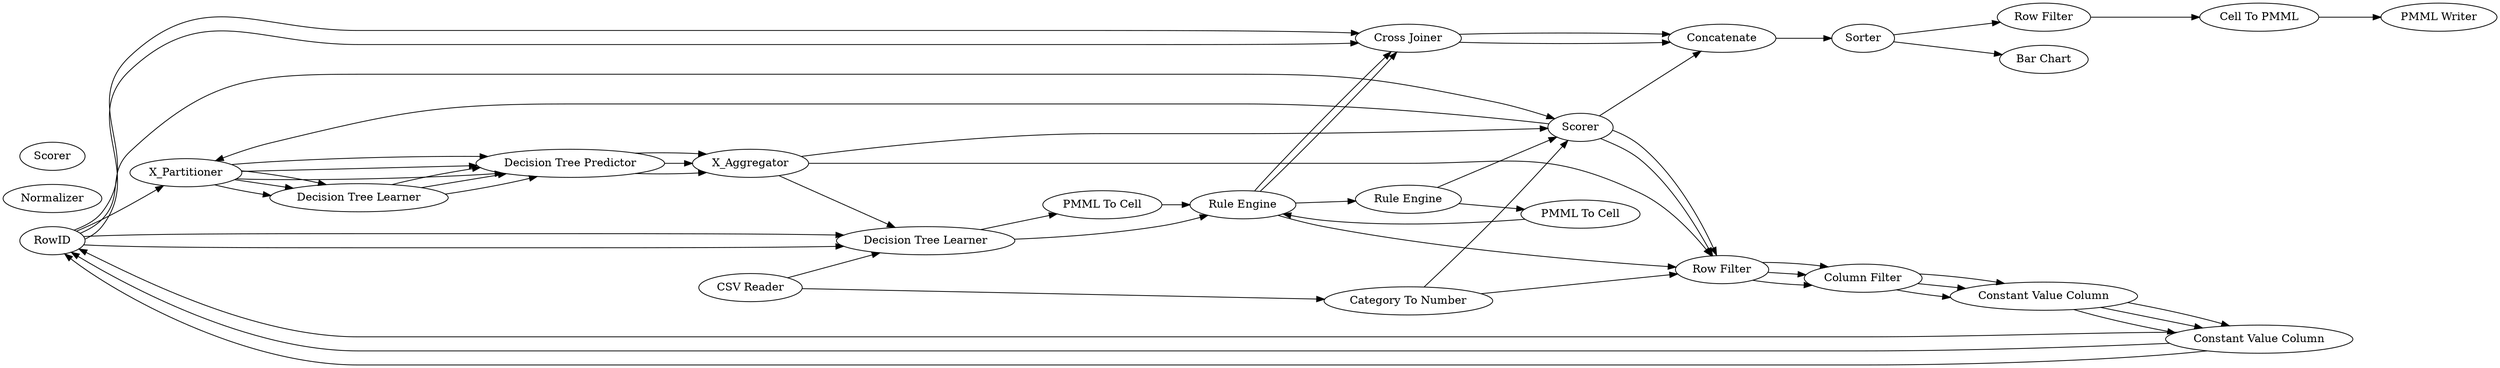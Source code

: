 digraph {
	52 [label=Sorter]
	53 [label="Row Filter"]
	54 [label="Cell To PMML"]
	58 [label="Category To Number"]
	59 [label="Bar Chart"]
	60 [label=Concatenate]
	62 [label="CSV Reader"]
	63 [label="PMML Writer"]
	2 [label=X_Partitioner]
	7 [label=X_Aggregator]
	31 [label="RProp MLP Learner"]
	32 [label="MultiLayerPerceptron Predictor"]
	38 [label="Cross Joiner"]
	39 [label=Normalizer]
	40 [label=Scorer]
	9 [label="Row Filter"]
	290 [label="Constant Value Column"]
	292 [label="Constant Value Column"]
	293 [label=RowID]
	294 [label="Column Filter"]
	22 [label="PMML To Cell"]
	34 [label="Rule Engine"]
	35 [label="RProp MLP Learner"]
	2 [label=X_Partitioner]
	7 [label=X_Aggregator]
	31 [label="SVM Learner"]
	32 [label="SVM Predictor"]
	39 [label="Cross Joiner"]
	40 [label=Normalizer]
	41 [label=Scorer]
	9 [label="Row Filter"]
	290 [label="Constant Value Column"]
	292 [label="Constant Value Column"]
	293 [label=RowID]
	294 [label="Column Filter"]
	33 [label="SVM Learner"]
	34 [label="PMML To Cell"]
	35 [label="Rule Engine"]
	2 [label=X_Partitioner]
	7 [label=X_Aggregator]
	31 [label="Decision Tree Learner"]
	32 [label="Decision Tree Predictor"]
	38 [label="Cross Joiner"]
	39 [label=Scorer]
	9 [label="Row Filter"]
	290 [label="Constant Value Column"]
	292 [label="Constant Value Column"]
	293 [label=RowID]
	294 [label="Column Filter"]
	28 [label="PMML To Cell"]
	33 [label="Decision Tree Learner"]
	34 [label="Rule Engine"]
	9 -> 294
	290 -> 292
	292 -> 293
	294 -> 290
	22 -> 34
	35 -> 22
	2 -> 31
	2 -> 32
	7 -> 9
	31 -> 32
	32 -> 7
	39 -> 2
	39 -> 9
	293 -> 33
	34 -> 38
	293 -> 38
	9 -> 294
	290 -> 292
	292 -> 293
	294 -> 290
	33 -> 34
	34 -> 35
	2 -> 32
	2 -> 31
	7 -> 33
	31 -> 32
	32 -> 7
	293 -> 2
	293 -> 33
	34 -> 9
	293 -> 39
	35 -> 39
	9 -> 294
	290 -> 292
	292 -> 293
	294 -> 290
	28 -> 34
	33 -> 28
	2 -> 32
	2 -> 31
	7 -> 39
	31 -> 32
	32 -> 7
	39 -> 9
	293 -> 38
	34 -> 38
	52 -> 53
	52 -> 59
	53 -> 54
	54 -> 63
	58 -> 39
	58 -> 9
	60 -> 52
	62 -> 58
	62 -> 33
	38 -> 60
	39 -> 60
	38 -> 60
	rankdir=LR
}
